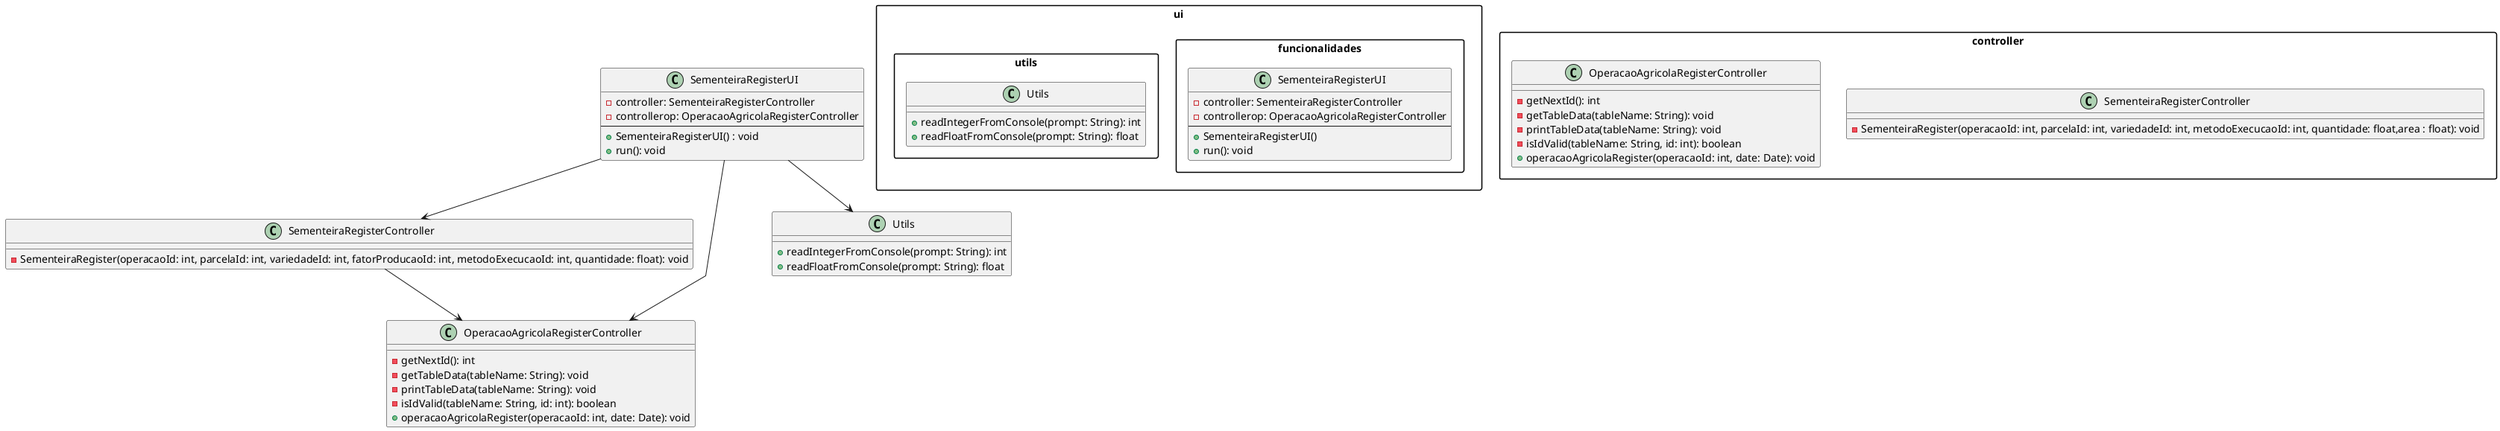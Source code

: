 @startuml
'skinparam monochrome true
skinparam packageStyle rectangle
skinparam shadowing false
skinparam linetype polyline

package ui.funcionalidades {
    class SementeiraRegisterUI {
        - controller: SementeiraRegisterController
        - controllerop: OperacaoAgricolaRegisterController
        --
        + SementeiraRegisterUI()
        + run(): void
    }
}

package controller {
    class SementeiraRegisterController {
        - SementeiraRegister(operacaoId: int, parcelaId: int, variedadeId: int, metodoExecucaoId: int, quantidade: float,area : float): void
    }

    class OperacaoAgricolaRegisterController {
        - getNextId(): int
        - getTableData(tableName: String): void
        - printTableData(tableName: String): void
        - isIdValid(tableName: String, id: int): boolean
        + operacaoAgricolaRegister(operacaoId: int, date: Date): void
    }
}

package ui.utils {
    class Utils {
        + readIntegerFromConsole(prompt: String): int
        + readFloatFromConsole(prompt: String): float
    }
}

class SementeiraRegisterUI {
    - controller: SementeiraRegisterController
    - controllerop: OperacaoAgricolaRegisterController
    --
    + SementeiraRegisterUI() : void
    + run(): void
}

class SementeiraRegisterController {
    - SementeiraRegister(operacaoId: int, parcelaId: int, variedadeId: int, fatorProducaoId: int, metodoExecucaoId: int, quantidade: float): void
}

class OperacaoAgricolaRegisterController {
    - getNextId(): int
    - getTableData(tableName: String): void
    - printTableData(tableName: String): void
    - isIdValid(tableName: String, id: int): boolean
    + operacaoAgricolaRegister(operacaoId: int, date: Date): void
}

class Utils {
    + readIntegerFromConsole(prompt: String): int
    + readFloatFromConsole(prompt: String): float
}
SementeiraRegisterUI --> SementeiraRegisterController
SementeiraRegisterUI --> OperacaoAgricolaRegisterController
SementeiraRegisterController --> OperacaoAgricolaRegisterController
SementeiraRegisterUI --> Utils
@enduml

